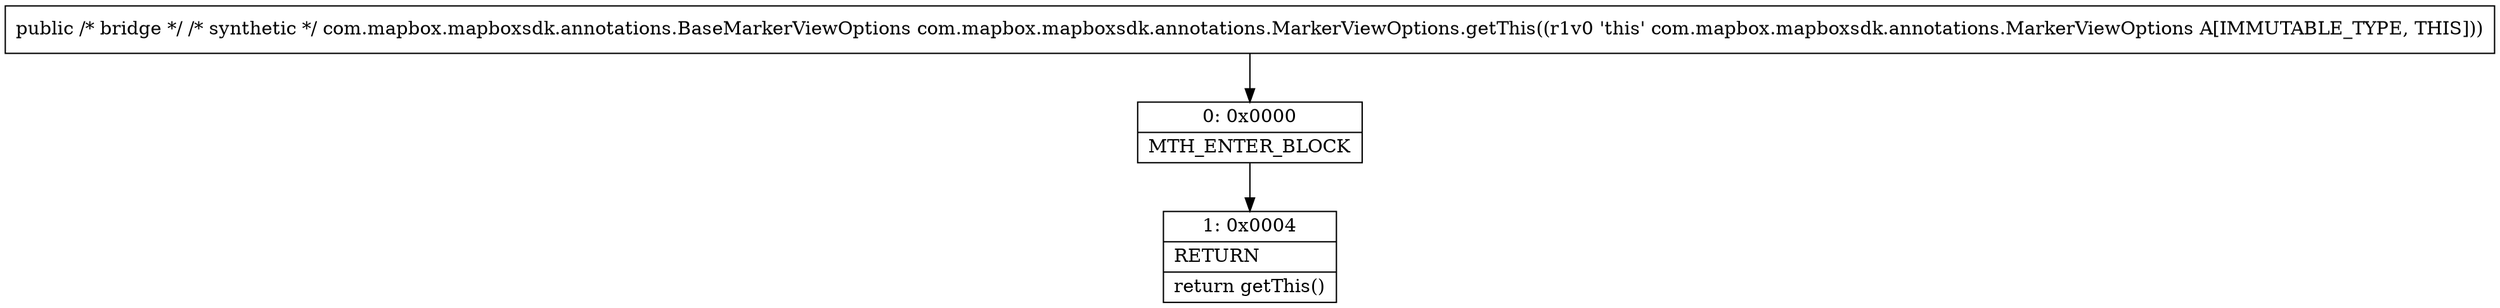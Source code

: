 digraph "CFG forcom.mapbox.mapboxsdk.annotations.MarkerViewOptions.getThis()Lcom\/mapbox\/mapboxsdk\/annotations\/BaseMarkerViewOptions;" {
Node_0 [shape=record,label="{0\:\ 0x0000|MTH_ENTER_BLOCK\l}"];
Node_1 [shape=record,label="{1\:\ 0x0004|RETURN\l|return getThis()\l}"];
MethodNode[shape=record,label="{public \/* bridge *\/ \/* synthetic *\/ com.mapbox.mapboxsdk.annotations.BaseMarkerViewOptions com.mapbox.mapboxsdk.annotations.MarkerViewOptions.getThis((r1v0 'this' com.mapbox.mapboxsdk.annotations.MarkerViewOptions A[IMMUTABLE_TYPE, THIS])) }"];
MethodNode -> Node_0;
Node_0 -> Node_1;
}

